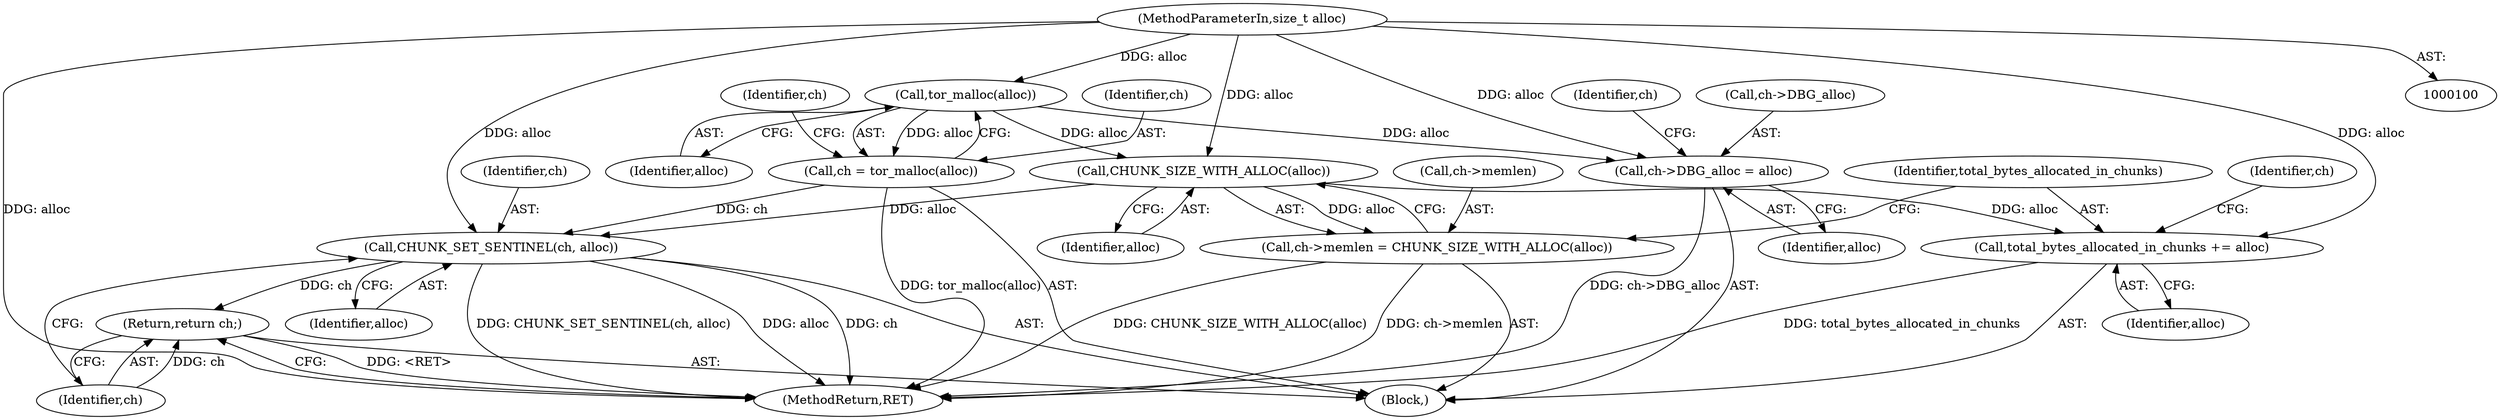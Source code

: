 digraph "0_tor_3cea86eb2fbb65949673eb4ba8ebb695c87a57ce_0@API" {
"1000106" [label="(Call,tor_malloc(alloc))"];
"1000101" [label="(MethodParameterIn,size_t alloc)"];
"1000104" [label="(Call,ch = tor_malloc(alloc))"];
"1000142" [label="(Call,CHUNK_SET_SENTINEL(ch, alloc))"];
"1000145" [label="(Return,return ch;)"];
"1000118" [label="(Call,ch->DBG_alloc = alloc)"];
"1000127" [label="(Call,CHUNK_SIZE_WITH_ALLOC(alloc))"];
"1000123" [label="(Call,ch->memlen = CHUNK_SIZE_WITH_ALLOC(alloc))"];
"1000129" [label="(Call,total_bytes_allocated_in_chunks += alloc)"];
"1000125" [label="(Identifier,ch)"];
"1000104" [label="(Call,ch = tor_malloc(alloc))"];
"1000105" [label="(Identifier,ch)"];
"1000122" [label="(Identifier,alloc)"];
"1000146" [label="(Identifier,ch)"];
"1000123" [label="(Call,ch->memlen = CHUNK_SIZE_WITH_ALLOC(alloc))"];
"1000127" [label="(Call,CHUNK_SIZE_WITH_ALLOC(alloc))"];
"1000144" [label="(Identifier,alloc)"];
"1000145" [label="(Return,return ch;)"];
"1000106" [label="(Call,tor_malloc(alloc))"];
"1000129" [label="(Call,total_bytes_allocated_in_chunks += alloc)"];
"1000110" [label="(Identifier,ch)"];
"1000119" [label="(Call,ch->DBG_alloc)"];
"1000124" [label="(Call,ch->memlen)"];
"1000147" [label="(MethodReturn,RET)"];
"1000142" [label="(Call,CHUNK_SET_SENTINEL(ch, alloc))"];
"1000107" [label="(Identifier,alloc)"];
"1000130" [label="(Identifier,total_bytes_allocated_in_chunks)"];
"1000134" [label="(Identifier,ch)"];
"1000143" [label="(Identifier,ch)"];
"1000102" [label="(Block,)"];
"1000128" [label="(Identifier,alloc)"];
"1000101" [label="(MethodParameterIn,size_t alloc)"];
"1000118" [label="(Call,ch->DBG_alloc = alloc)"];
"1000131" [label="(Identifier,alloc)"];
"1000106" -> "1000104"  [label="AST: "];
"1000106" -> "1000107"  [label="CFG: "];
"1000107" -> "1000106"  [label="AST: "];
"1000104" -> "1000106"  [label="CFG: "];
"1000106" -> "1000104"  [label="DDG: alloc"];
"1000101" -> "1000106"  [label="DDG: alloc"];
"1000106" -> "1000118"  [label="DDG: alloc"];
"1000106" -> "1000127"  [label="DDG: alloc"];
"1000101" -> "1000100"  [label="AST: "];
"1000101" -> "1000147"  [label="DDG: alloc"];
"1000101" -> "1000118"  [label="DDG: alloc"];
"1000101" -> "1000127"  [label="DDG: alloc"];
"1000101" -> "1000129"  [label="DDG: alloc"];
"1000101" -> "1000142"  [label="DDG: alloc"];
"1000104" -> "1000102"  [label="AST: "];
"1000105" -> "1000104"  [label="AST: "];
"1000110" -> "1000104"  [label="CFG: "];
"1000104" -> "1000147"  [label="DDG: tor_malloc(alloc)"];
"1000104" -> "1000142"  [label="DDG: ch"];
"1000142" -> "1000102"  [label="AST: "];
"1000142" -> "1000144"  [label="CFG: "];
"1000143" -> "1000142"  [label="AST: "];
"1000144" -> "1000142"  [label="AST: "];
"1000146" -> "1000142"  [label="CFG: "];
"1000142" -> "1000147"  [label="DDG: CHUNK_SET_SENTINEL(ch, alloc)"];
"1000142" -> "1000147"  [label="DDG: alloc"];
"1000142" -> "1000147"  [label="DDG: ch"];
"1000127" -> "1000142"  [label="DDG: alloc"];
"1000142" -> "1000145"  [label="DDG: ch"];
"1000145" -> "1000102"  [label="AST: "];
"1000145" -> "1000146"  [label="CFG: "];
"1000146" -> "1000145"  [label="AST: "];
"1000147" -> "1000145"  [label="CFG: "];
"1000145" -> "1000147"  [label="DDG: <RET>"];
"1000146" -> "1000145"  [label="DDG: ch"];
"1000118" -> "1000102"  [label="AST: "];
"1000118" -> "1000122"  [label="CFG: "];
"1000119" -> "1000118"  [label="AST: "];
"1000122" -> "1000118"  [label="AST: "];
"1000125" -> "1000118"  [label="CFG: "];
"1000118" -> "1000147"  [label="DDG: ch->DBG_alloc"];
"1000127" -> "1000123"  [label="AST: "];
"1000127" -> "1000128"  [label="CFG: "];
"1000128" -> "1000127"  [label="AST: "];
"1000123" -> "1000127"  [label="CFG: "];
"1000127" -> "1000123"  [label="DDG: alloc"];
"1000127" -> "1000129"  [label="DDG: alloc"];
"1000123" -> "1000102"  [label="AST: "];
"1000124" -> "1000123"  [label="AST: "];
"1000130" -> "1000123"  [label="CFG: "];
"1000123" -> "1000147"  [label="DDG: CHUNK_SIZE_WITH_ALLOC(alloc)"];
"1000123" -> "1000147"  [label="DDG: ch->memlen"];
"1000129" -> "1000102"  [label="AST: "];
"1000129" -> "1000131"  [label="CFG: "];
"1000130" -> "1000129"  [label="AST: "];
"1000131" -> "1000129"  [label="AST: "];
"1000134" -> "1000129"  [label="CFG: "];
"1000129" -> "1000147"  [label="DDG: total_bytes_allocated_in_chunks"];
}
